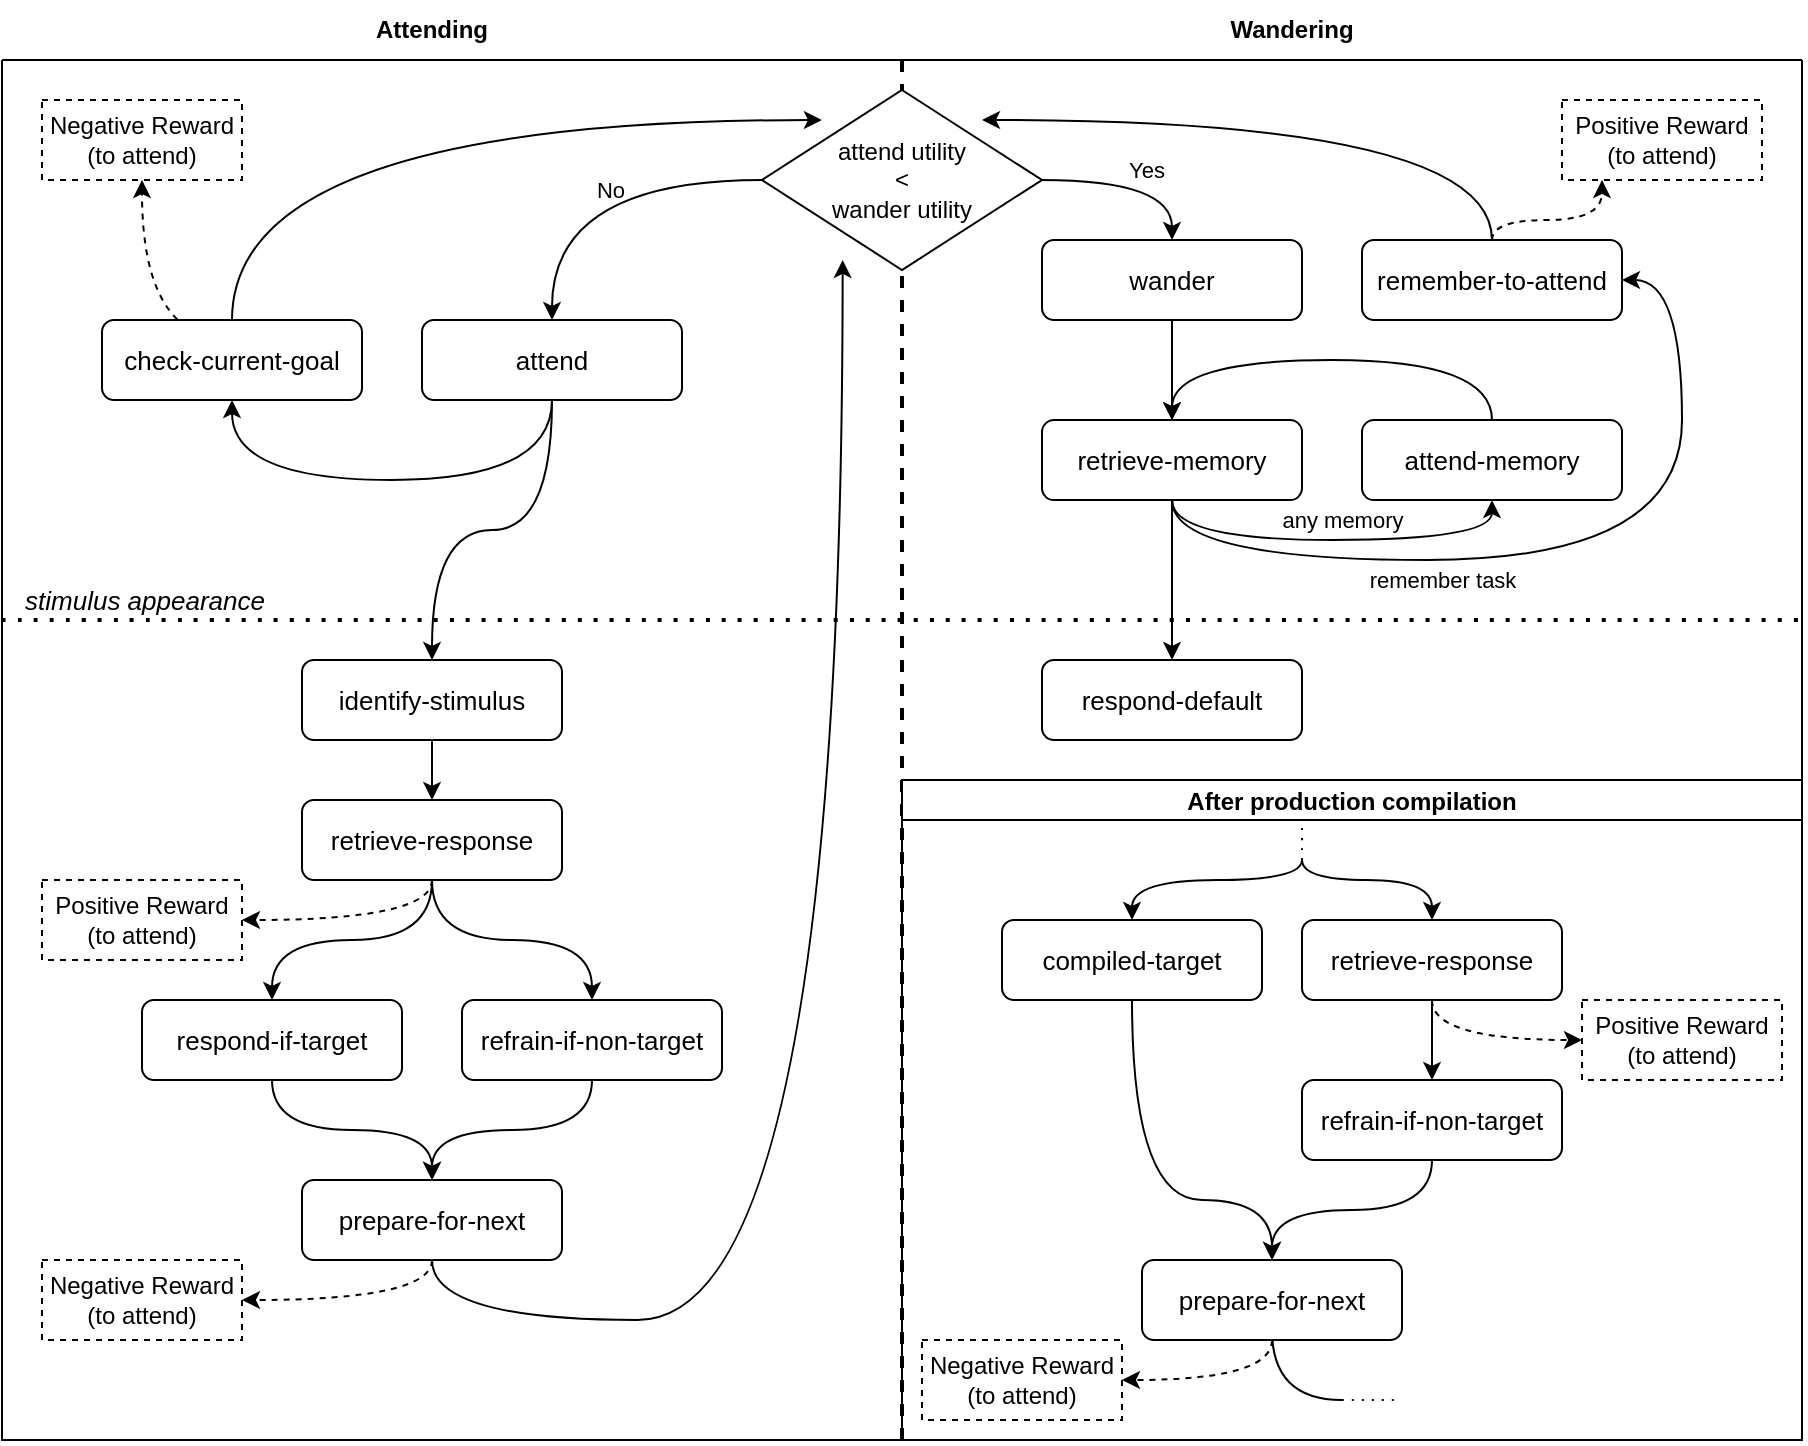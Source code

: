 <mxfile>
    <diagram id="C5RBs43oDa-KdzZeNtuy" name="Page-1">
        <mxGraphModel dx="1518" dy="1947" grid="1" gridSize="10" guides="1" tooltips="1" connect="1" arrows="1" fold="1" page="0" pageScale="1" pageWidth="827" pageHeight="1169" background="none" math="0" shadow="0">
            <root>
                <mxCell id="WIyWlLk6GJQsqaUBKTNV-0"/>
                <mxCell id="WIyWlLk6GJQsqaUBKTNV-1" parent="WIyWlLk6GJQsqaUBKTNV-0"/>
                <mxCell id="55" value="" style="endArrow=none;dashed=1;html=1;strokeWidth=2;entryX=0.5;entryY=0;entryDx=0;entryDy=0;exitX=0.5;exitY=1;exitDx=0;exitDy=0;" parent="WIyWlLk6GJQsqaUBKTNV-1" source="53" target="53" edge="1">
                    <mxGeometry width="50" height="50" relative="1" as="geometry">
                        <mxPoint x="280" y="-570" as="sourcePoint"/>
                        <mxPoint x="330" y="-620" as="targetPoint"/>
                    </mxGeometry>
                </mxCell>
                <mxCell id="53" value="" style="swimlane;startSize=0;fontSize=13;" parent="WIyWlLk6GJQsqaUBKTNV-1" vertex="1">
                    <mxGeometry x="-60" y="-860" width="900" height="690" as="geometry"/>
                </mxCell>
                <mxCell id="78" value="Yes" style="edgeStyle=orthogonalEdgeStyle;curved=1;html=1;entryX=0.5;entryY=0;entryDx=0;entryDy=0;labelBackgroundColor=none;exitX=1;exitY=0.5;exitDx=0;exitDy=0;" parent="53" source="54" target="70" edge="1">
                    <mxGeometry x="0.091" y="5" relative="1" as="geometry">
                        <mxPoint as="offset"/>
                    </mxGeometry>
                </mxCell>
                <mxCell id="117" value="No" style="edgeStyle=orthogonalEdgeStyle;curved=1;html=1;entryX=0.5;entryY=0;entryDx=0;entryDy=0;labelBackgroundColor=none;" parent="53" source="54" target="73" edge="1">
                    <mxGeometry x="-0.125" y="5" relative="1" as="geometry">
                        <mxPoint as="offset"/>
                    </mxGeometry>
                </mxCell>
                <mxCell id="54" value="&lt;font style=&quot;font-size: 12px&quot;&gt;attend utility&lt;br&gt;&amp;lt;&lt;br&gt;wander utility&lt;br&gt;&lt;/font&gt;" style="rhombus;whiteSpace=wrap;html=1;fillColor=default;" parent="53" vertex="1">
                    <mxGeometry x="380" y="15" width="140" height="90" as="geometry"/>
                </mxCell>
                <mxCell id="59" value="stimulus appearance" style="endArrow=none;dashed=1;html=1;dashPattern=1 3;strokeWidth=2;rounded=0;curved=1;fontStyle=2;spacingLeft=17;labelBackgroundColor=none;fontSize=13;" parent="53" edge="1">
                    <mxGeometry x="-0.861" y="10" width="50" height="50" relative="1" as="geometry">
                        <mxPoint y="280" as="sourcePoint"/>
                        <mxPoint x="900" y="280" as="targetPoint"/>
                        <mxPoint as="offset"/>
                    </mxGeometry>
                </mxCell>
                <mxCell id="68" value="Negative Reward&lt;br&gt;(to attend)" style="rounded=0;whiteSpace=wrap;html=1;dashed=1;" parent="53" vertex="1">
                    <mxGeometry x="20" y="20" width="100" height="40" as="geometry"/>
                </mxCell>
                <mxCell id="80" style="edgeStyle=orthogonalEdgeStyle;curved=1;html=1;labelBackgroundColor=none;" parent="53" source="70" target="71" edge="1">
                    <mxGeometry relative="1" as="geometry"/>
                </mxCell>
                <mxCell id="70" value="&lt;font style=&quot;font-size: 13px&quot;&gt;wander&lt;/font&gt;" style="rounded=1;whiteSpace=wrap;html=1;" parent="53" vertex="1">
                    <mxGeometry x="520" y="90" width="130" height="40" as="geometry"/>
                </mxCell>
                <mxCell id="83" value="any memory" style="edgeStyle=orthogonalEdgeStyle;curved=1;html=1;entryX=0.5;entryY=1;entryDx=0;entryDy=0;labelBackgroundColor=none;exitX=0.5;exitY=1;exitDx=0;exitDy=0;" parent="53" source="71" target="75" edge="1">
                    <mxGeometry x="0.045" y="10" relative="1" as="geometry">
                        <Array as="points">
                            <mxPoint x="585" y="240"/>
                            <mxPoint x="745" y="240"/>
                        </Array>
                        <mxPoint as="offset"/>
                    </mxGeometry>
                </mxCell>
                <mxCell id="87" style="edgeStyle=orthogonalEdgeStyle;curved=1;html=1;labelBackgroundColor=none;" parent="53" source="71" target="86" edge="1">
                    <mxGeometry relative="1" as="geometry"/>
                </mxCell>
                <mxCell id="118" value="remember task" style="edgeStyle=orthogonalEdgeStyle;curved=1;html=1;exitX=0.5;exitY=1;exitDx=0;exitDy=0;entryX=1;entryY=0.5;entryDx=0;entryDy=0;labelBackgroundColor=none;" parent="53" source="71" target="72" edge="1">
                    <mxGeometry x="-0.275" y="-10" relative="1" as="geometry">
                        <Array as="points">
                            <mxPoint x="585" y="250"/>
                            <mxPoint x="840" y="250"/>
                            <mxPoint x="840" y="110"/>
                        </Array>
                        <mxPoint as="offset"/>
                    </mxGeometry>
                </mxCell>
                <mxCell id="71" value="&lt;font style=&quot;font-size: 13px&quot;&gt;retrieve-memory&lt;/font&gt;" style="rounded=1;whiteSpace=wrap;html=1;" parent="53" vertex="1">
                    <mxGeometry x="520" y="180.06" width="130" height="40" as="geometry"/>
                </mxCell>
                <mxCell id="97" style="edgeStyle=orthogonalEdgeStyle;curved=1;html=1;dashed=1;labelBackgroundColor=none;" parent="53" source="72" target="96" edge="1">
                    <mxGeometry relative="1" as="geometry">
                        <Array as="points">
                            <mxPoint x="745" y="80"/>
                            <mxPoint x="800" y="80"/>
                        </Array>
                    </mxGeometry>
                </mxCell>
                <mxCell id="72" value="&lt;font style=&quot;font-size: 13px&quot;&gt;remember-to-attend&lt;/font&gt;" style="rounded=1;whiteSpace=wrap;html=1;" parent="53" vertex="1">
                    <mxGeometry x="680" y="90" width="130" height="40" as="geometry"/>
                </mxCell>
                <mxCell id="93" style="edgeStyle=orthogonalEdgeStyle;curved=1;html=1;entryX=0.5;entryY=1;entryDx=0;entryDy=0;labelBackgroundColor=none;exitX=0.5;exitY=1;exitDx=0;exitDy=0;" parent="53" source="73" target="74" edge="1">
                    <mxGeometry relative="1" as="geometry">
                        <Array as="points">
                            <mxPoint x="275" y="210"/>
                            <mxPoint x="115" y="210"/>
                        </Array>
                    </mxGeometry>
                </mxCell>
                <mxCell id="99" style="edgeStyle=orthogonalEdgeStyle;curved=1;html=1;entryX=0.5;entryY=0;entryDx=0;entryDy=0;labelBackgroundColor=none;" parent="53" source="73" target="98" edge="1">
                    <mxGeometry relative="1" as="geometry">
                        <Array as="points">
                            <mxPoint x="275" y="235"/>
                            <mxPoint x="215" y="235"/>
                        </Array>
                    </mxGeometry>
                </mxCell>
                <mxCell id="73" value="&lt;font style=&quot;font-size: 13px&quot;&gt;attend&lt;/font&gt;" style="rounded=1;whiteSpace=wrap;html=1;" parent="53" vertex="1">
                    <mxGeometry x="210" y="130" width="130" height="40" as="geometry"/>
                </mxCell>
                <mxCell id="95" style="edgeStyle=orthogonalEdgeStyle;curved=1;html=1;labelBackgroundColor=none;dashed=1;" parent="53" target="68" edge="1">
                    <mxGeometry relative="1" as="geometry">
                        <mxPoint x="115" y="140" as="sourcePoint"/>
                        <Array as="points">
                            <mxPoint x="70" y="140"/>
                        </Array>
                    </mxGeometry>
                </mxCell>
                <mxCell id="74" value="&lt;span style=&quot;font-size: 13px&quot;&gt;check-current-goal&lt;/span&gt;" style="rounded=1;whiteSpace=wrap;html=1;" parent="53" vertex="1">
                    <mxGeometry x="50" y="130" width="130" height="40" as="geometry"/>
                </mxCell>
                <mxCell id="84" style="edgeStyle=orthogonalEdgeStyle;curved=1;html=1;entryX=0.5;entryY=0;entryDx=0;entryDy=0;labelBackgroundColor=none;exitX=0.5;exitY=0;exitDx=0;exitDy=0;" parent="53" source="75" target="71" edge="1">
                    <mxGeometry relative="1" as="geometry">
                        <Array as="points">
                            <mxPoint x="745" y="150.06"/>
                            <mxPoint x="585" y="150.06"/>
                        </Array>
                    </mxGeometry>
                </mxCell>
                <mxCell id="75" value="&lt;font style=&quot;font-size: 13px&quot;&gt;attend-memory&lt;/font&gt;" style="rounded=1;whiteSpace=wrap;html=1;" parent="53" vertex="1">
                    <mxGeometry x="680" y="180.06" width="130" height="40" as="geometry"/>
                </mxCell>
                <mxCell id="86" value="&lt;font style=&quot;font-size: 13px&quot;&gt;respond-default&lt;/font&gt;" style="rounded=1;whiteSpace=wrap;html=1;" parent="53" vertex="1">
                    <mxGeometry x="520" y="300" width="130" height="40" as="geometry"/>
                </mxCell>
                <mxCell id="96" value="Positive Reward&lt;br&gt;(to attend)" style="rounded=0;whiteSpace=wrap;html=1;dashed=1;" parent="53" vertex="1">
                    <mxGeometry x="780" y="20" width="100" height="40" as="geometry"/>
                </mxCell>
                <mxCell id="109" value="" style="edgeStyle=orthogonalEdgeStyle;curved=1;html=1;labelBackgroundColor=none;" parent="53" source="98" target="100" edge="1">
                    <mxGeometry relative="1" as="geometry"/>
                </mxCell>
                <mxCell id="98" value="&lt;font style=&quot;font-size: 13px&quot;&gt;identify-stimulus&lt;/font&gt;" style="rounded=1;whiteSpace=wrap;html=1;" parent="53" vertex="1">
                    <mxGeometry x="150" y="300" width="130" height="40" as="geometry"/>
                </mxCell>
                <mxCell id="104" style="edgeStyle=orthogonalEdgeStyle;curved=1;html=1;entryX=0.5;entryY=0;entryDx=0;entryDy=0;labelBackgroundColor=none;" parent="53" source="100" target="101" edge="1">
                    <mxGeometry relative="1" as="geometry"/>
                </mxCell>
                <mxCell id="105" style="edgeStyle=orthogonalEdgeStyle;curved=1;html=1;entryX=0.5;entryY=0;entryDx=0;entryDy=0;labelBackgroundColor=none;" parent="53" source="100" target="102" edge="1">
                    <mxGeometry relative="1" as="geometry"/>
                </mxCell>
                <mxCell id="108" style="edgeStyle=orthogonalEdgeStyle;curved=1;html=1;labelBackgroundColor=none;exitX=0.5;exitY=1;exitDx=0;exitDy=0;dashed=1;" parent="53" source="100" target="107" edge="1">
                    <mxGeometry relative="1" as="geometry"/>
                </mxCell>
                <mxCell id="100" value="&lt;span style=&quot;font-size: 13px&quot;&gt;retrieve-response&lt;br&gt;&lt;/span&gt;" style="rounded=1;whiteSpace=wrap;html=1;" parent="53" vertex="1">
                    <mxGeometry x="150" y="370" width="130" height="40" as="geometry"/>
                </mxCell>
                <mxCell id="111" value="" style="edgeStyle=orthogonalEdgeStyle;curved=1;html=1;labelBackgroundColor=none;" parent="53" source="101" target="110" edge="1">
                    <mxGeometry relative="1" as="geometry"/>
                </mxCell>
                <mxCell id="101" value="&lt;span style=&quot;font-size: 13px&quot;&gt;respond-if-target&lt;br&gt;&lt;/span&gt;" style="rounded=1;whiteSpace=wrap;html=1;" parent="53" vertex="1">
                    <mxGeometry x="70" y="470" width="130" height="40" as="geometry"/>
                </mxCell>
                <mxCell id="112" value="" style="edgeStyle=orthogonalEdgeStyle;curved=1;html=1;labelBackgroundColor=none;" parent="53" source="102" target="110" edge="1">
                    <mxGeometry relative="1" as="geometry"/>
                </mxCell>
                <mxCell id="102" value="&lt;span style=&quot;font-size: 13px&quot;&gt;refrain-if-non-target&lt;br&gt;&lt;/span&gt;" style="rounded=1;whiteSpace=wrap;html=1;" parent="53" vertex="1">
                    <mxGeometry x="230" y="470" width="130" height="40" as="geometry"/>
                </mxCell>
                <mxCell id="107" value="Positive Reward&lt;br&gt;(to attend)" style="rounded=0;whiteSpace=wrap;html=1;dashed=1;" parent="53" vertex="1">
                    <mxGeometry x="20" y="410" width="100" height="40" as="geometry"/>
                </mxCell>
                <mxCell id="114" style="edgeStyle=orthogonalEdgeStyle;curved=1;html=1;exitX=0.5;exitY=1;exitDx=0;exitDy=0;labelBackgroundColor=none;entryX=0.288;entryY=0.944;entryDx=0;entryDy=0;entryPerimeter=0;" parent="53" source="110" target="54" edge="1">
                    <mxGeometry relative="1" as="geometry">
                        <mxPoint x="420" y="130" as="targetPoint"/>
                        <Array as="points">
                            <mxPoint x="215" y="630"/>
                            <mxPoint x="420" y="630"/>
                        </Array>
                    </mxGeometry>
                </mxCell>
                <mxCell id="116" style="edgeStyle=orthogonalEdgeStyle;curved=1;html=1;exitX=0.5;exitY=1;exitDx=0;exitDy=0;entryX=1;entryY=0.5;entryDx=0;entryDy=0;labelBackgroundColor=none;dashed=1;" parent="53" source="110" target="113" edge="1">
                    <mxGeometry relative="1" as="geometry"/>
                </mxCell>
                <mxCell id="110" value="&lt;span style=&quot;font-size: 13px&quot;&gt;prepare-for-next&lt;br&gt;&lt;/span&gt;" style="rounded=1;whiteSpace=wrap;html=1;" parent="53" vertex="1">
                    <mxGeometry x="150" y="560" width="130" height="40" as="geometry"/>
                </mxCell>
                <mxCell id="113" value="Negative Reward&lt;br&gt;(to attend)" style="rounded=0;whiteSpace=wrap;html=1;dashed=1;" parent="53" vertex="1">
                    <mxGeometry x="20" y="600" width="100" height="40" as="geometry"/>
                </mxCell>
                <mxCell id="181" value="After production compilation" style="swimlane;startSize=20;" parent="53" vertex="1">
                    <mxGeometry x="450" y="360" width="450" height="330" as="geometry"/>
                </mxCell>
                <mxCell id="160" value="&lt;span style=&quot;font-size: 13px&quot;&gt;retrieve-response&lt;br&gt;&lt;/span&gt;" style="rounded=1;whiteSpace=wrap;html=1;" parent="181" vertex="1">
                    <mxGeometry x="200" y="70" width="130" height="40" as="geometry"/>
                </mxCell>
                <mxCell id="162" value="&lt;span style=&quot;font-size: 13px&quot;&gt;compiled-target&lt;br&gt;&lt;/span&gt;" style="rounded=1;whiteSpace=wrap;html=1;" parent="181" vertex="1">
                    <mxGeometry x="50" y="70" width="130" height="40" as="geometry"/>
                </mxCell>
                <mxCell id="164" value="&lt;span style=&quot;font-size: 13px&quot;&gt;refrain-if-non-target&lt;br&gt;&lt;/span&gt;" style="rounded=1;whiteSpace=wrap;html=1;" parent="181" vertex="1">
                    <mxGeometry x="200" y="150" width="130" height="40" as="geometry"/>
                </mxCell>
                <mxCell id="158" style="edgeStyle=orthogonalEdgeStyle;curved=1;html=1;entryX=0.5;entryY=0;entryDx=0;entryDy=0;labelBackgroundColor=none;" parent="181" source="160" target="164" edge="1">
                    <mxGeometry relative="1" as="geometry"/>
                </mxCell>
                <mxCell id="174" style="edgeStyle=orthogonalEdgeStyle;curved=1;html=1;labelBackgroundColor=none;endArrow=none;endFill=0;" parent="181" edge="1">
                    <mxGeometry relative="1" as="geometry">
                        <mxPoint x="185" y="275" as="sourcePoint"/>
                        <mxPoint x="220" y="310" as="targetPoint"/>
                        <Array as="points">
                            <mxPoint x="185" y="310"/>
                        </Array>
                    </mxGeometry>
                </mxCell>
                <mxCell id="167" value="&lt;span style=&quot;font-size: 13px&quot;&gt;prepare-for-next&lt;br&gt;&lt;/span&gt;" style="rounded=1;whiteSpace=wrap;html=1;" parent="181" vertex="1">
                    <mxGeometry x="120" y="240" width="130" height="40" as="geometry"/>
                </mxCell>
                <mxCell id="161" value="" style="edgeStyle=orthogonalEdgeStyle;curved=1;html=1;labelBackgroundColor=none;" parent="181" source="162" target="167" edge="1">
                    <mxGeometry relative="1" as="geometry">
                        <Array as="points">
                            <mxPoint x="115" y="210"/>
                            <mxPoint x="185" y="210"/>
                        </Array>
                    </mxGeometry>
                </mxCell>
                <mxCell id="163" value="" style="edgeStyle=orthogonalEdgeStyle;curved=1;html=1;labelBackgroundColor=none;" parent="181" source="164" target="167" edge="1">
                    <mxGeometry relative="1" as="geometry"/>
                </mxCell>
                <mxCell id="166" style="edgeStyle=orthogonalEdgeStyle;curved=1;html=1;exitX=0.5;exitY=1;exitDx=0;exitDy=0;entryX=1;entryY=0.5;entryDx=0;entryDy=0;labelBackgroundColor=none;dashed=1;" parent="181" source="167" target="168" edge="1">
                    <mxGeometry relative="1" as="geometry"/>
                </mxCell>
                <mxCell id="171" value="" style="endArrow=classic;html=1;labelBackgroundColor=none;curved=1;entryX=0.5;entryY=0;entryDx=0;entryDy=0;edgeStyle=orthogonalEdgeStyle;" parent="181" target="160" edge="1">
                    <mxGeometry width="50" height="50" relative="1" as="geometry">
                        <mxPoint x="200" y="40" as="sourcePoint"/>
                        <mxPoint x="260" y="-10" as="targetPoint"/>
                        <Array as="points">
                            <mxPoint x="200" y="50"/>
                            <mxPoint x="265" y="50"/>
                        </Array>
                    </mxGeometry>
                </mxCell>
                <mxCell id="176" value="" style="endArrow=none;html=1;labelBackgroundColor=none;curved=1;dashed=1;dashPattern=1 4;endFill=0;" parent="181" edge="1">
                    <mxGeometry width="50" height="50" relative="1" as="geometry">
                        <mxPoint x="220" y="310" as="sourcePoint"/>
                        <mxPoint x="250" y="310" as="targetPoint"/>
                    </mxGeometry>
                </mxCell>
                <mxCell id="159" style="edgeStyle=orthogonalEdgeStyle;curved=1;html=1;labelBackgroundColor=none;exitX=0.5;exitY=1;exitDx=0;exitDy=0;dashed=1;" parent="181" source="160" target="165" edge="1">
                    <mxGeometry relative="1" as="geometry"/>
                </mxCell>
                <mxCell id="175" value="" style="endArrow=classic;html=1;labelBackgroundColor=none;curved=1;entryX=0.5;entryY=0;entryDx=0;entryDy=0;edgeStyle=orthogonalEdgeStyle;" parent="181" target="162" edge="1">
                    <mxGeometry width="50" height="50" relative="1" as="geometry">
                        <mxPoint x="200" y="40" as="sourcePoint"/>
                        <mxPoint x="275" y="80" as="targetPoint"/>
                        <Array as="points">
                            <mxPoint x="200" y="50"/>
                            <mxPoint x="115" y="50"/>
                        </Array>
                    </mxGeometry>
                </mxCell>
                <mxCell id="165" value="Positive Reward&lt;br&gt;(to attend)" style="rounded=0;whiteSpace=wrap;html=1;dashed=1;" parent="181" vertex="1">
                    <mxGeometry x="340" y="110" width="100" height="40" as="geometry"/>
                </mxCell>
                <mxCell id="177" value="" style="endArrow=none;html=1;labelBackgroundColor=none;curved=1;dashed=1;dashPattern=1 4;endFill=0;" parent="181" edge="1">
                    <mxGeometry width="50" height="50" relative="1" as="geometry">
                        <mxPoint x="200" y="40" as="sourcePoint"/>
                        <mxPoint x="200" y="20" as="targetPoint"/>
                    </mxGeometry>
                </mxCell>
                <mxCell id="168" value="Negative Reward&lt;br&gt;(to attend)" style="rounded=0;whiteSpace=wrap;html=1;dashed=1;" parent="181" vertex="1">
                    <mxGeometry x="10" y="280" width="100" height="40" as="geometry"/>
                </mxCell>
                <mxCell id="94" style="edgeStyle=orthogonalEdgeStyle;curved=1;html=1;labelBackgroundColor=none;entryX=0.214;entryY=0.167;entryDx=0;entryDy=0;entryPerimeter=0;" parent="53" source="74" target="54" edge="1">
                    <mxGeometry relative="1" as="geometry">
                        <mxPoint x="390" y="30" as="targetPoint"/>
                        <Array as="points">
                            <mxPoint x="115" y="30"/>
                        </Array>
                    </mxGeometry>
                </mxCell>
                <mxCell id="57" value="&lt;b&gt;Attending&lt;/b&gt;" style="text;html=1;strokeColor=none;fillColor=none;align=center;verticalAlign=middle;whiteSpace=wrap;rounded=0;" parent="WIyWlLk6GJQsqaUBKTNV-1" vertex="1">
                    <mxGeometry x="-60" y="-890" width="430" height="30" as="geometry"/>
                </mxCell>
                <mxCell id="58" value="&lt;b&gt;Wandering&lt;/b&gt;" style="text;html=1;strokeColor=none;fillColor=none;align=center;verticalAlign=middle;whiteSpace=wrap;rounded=0;" parent="WIyWlLk6GJQsqaUBKTNV-1" vertex="1">
                    <mxGeometry x="370" y="-890" width="430" height="30" as="geometry"/>
                </mxCell>
                <mxCell id="77" style="edgeStyle=orthogonalEdgeStyle;curved=1;html=1;exitX=0.5;exitY=0;exitDx=0;exitDy=0;" parent="WIyWlLk6GJQsqaUBKTNV-1" source="72" edge="1">
                    <mxGeometry relative="1" as="geometry">
                        <mxPoint x="430" y="-830" as="targetPoint"/>
                        <Array as="points">
                            <mxPoint x="685" y="-830"/>
                        </Array>
                    </mxGeometry>
                </mxCell>
            </root>
        </mxGraphModel>
    </diagram>
</mxfile>